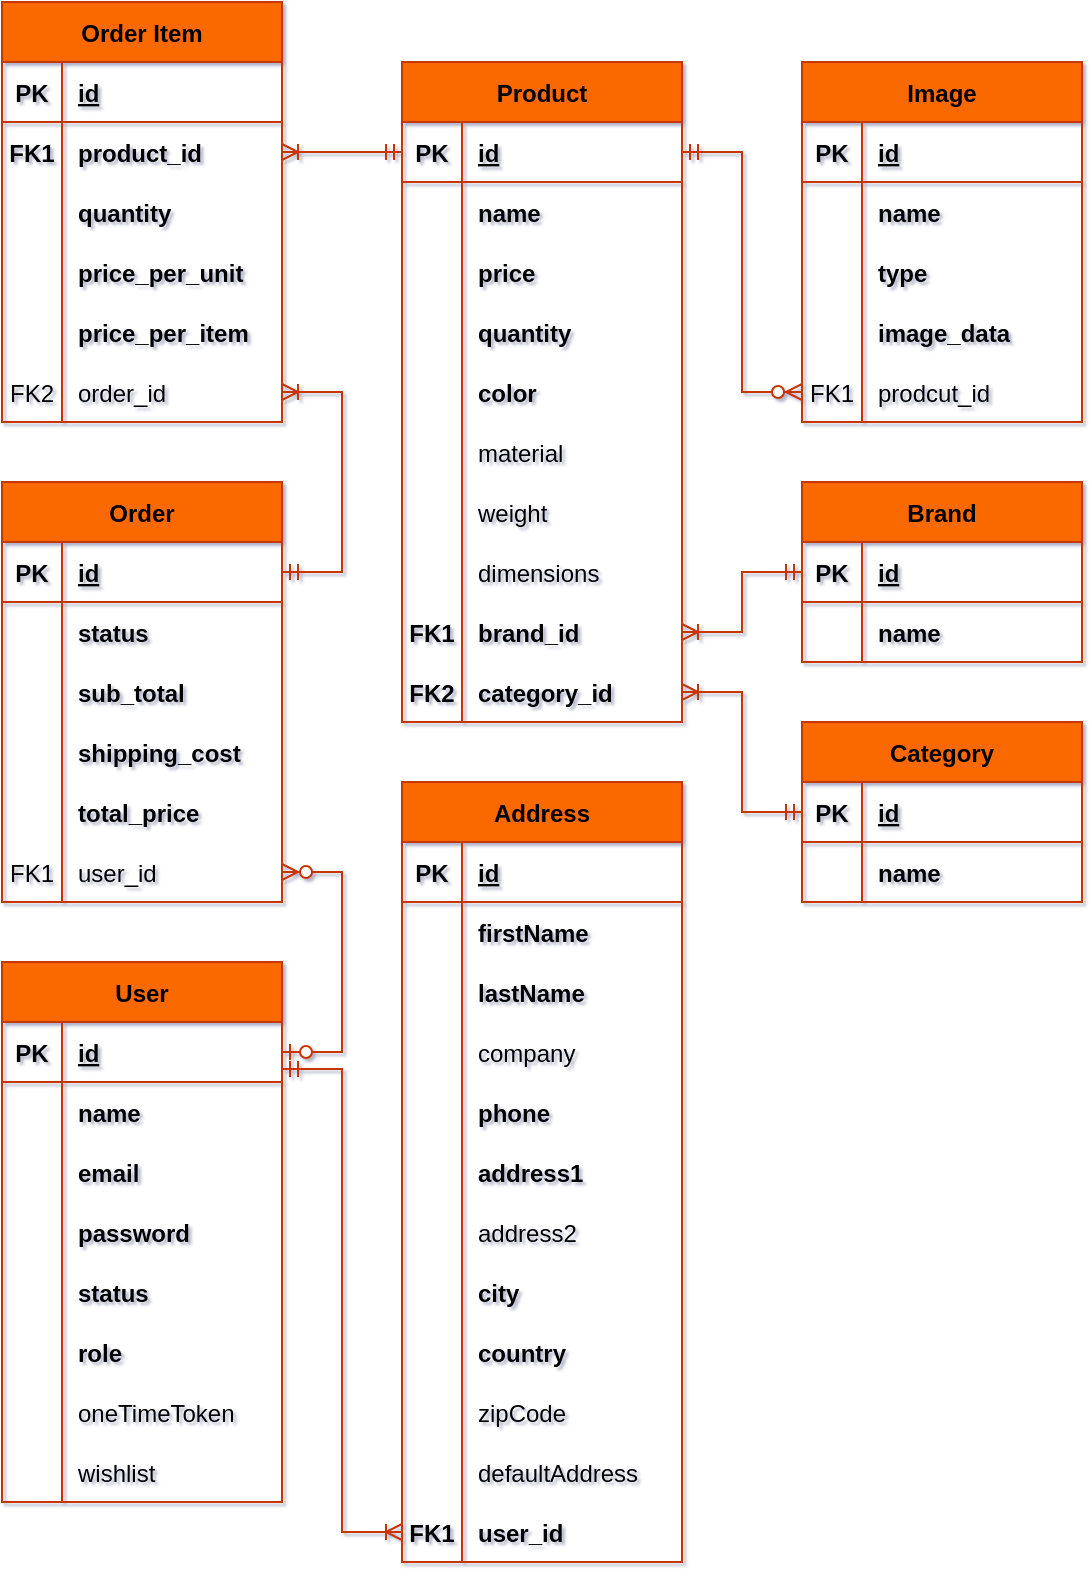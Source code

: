 <mxfile>
    <diagram id="R2lEEEUBdFMjLlhIrx00" name="Page-1">
        <mxGraphModel dx="1074" dy="555" grid="0" gridSize="10" guides="1" tooltips="1" connect="1" arrows="1" fold="1" page="1" pageScale="1" pageWidth="850" pageHeight="1100" background="#FFFFFF" math="0" shadow="1" extFonts="Permanent Marker^https://fonts.googleapis.com/css?family=Permanent+Marker">
            <root>
                <mxCell id="0"/>
                <mxCell id="1" parent="0"/>
                <mxCell id="C-vyLk0tnHw3VtMMgP7b-23" value="User" style="shape=table;startSize=30;container=1;collapsible=1;childLayout=tableLayout;fixedRows=1;rowLines=0;fontStyle=1;align=center;resizeLast=1;fontColor=#000000;fillColor=#fa6800;strokeColor=#C73500;" parent="1" vertex="1">
                    <mxGeometry x="150" y="550" width="140" height="270" as="geometry"/>
                </mxCell>
                <mxCell id="C-vyLk0tnHw3VtMMgP7b-24" value="" style="shape=partialRectangle;collapsible=0;dropTarget=0;pointerEvents=0;fillColor=none;points=[[0,0.5],[1,0.5]];portConstraint=eastwest;top=0;left=0;right=0;bottom=1;fontColor=#000000;strokeColor=#C73500;" parent="C-vyLk0tnHw3VtMMgP7b-23" vertex="1">
                    <mxGeometry y="30" width="140" height="30" as="geometry"/>
                </mxCell>
                <mxCell id="C-vyLk0tnHw3VtMMgP7b-25" value="PK" style="shape=partialRectangle;overflow=hidden;connectable=0;fillColor=none;top=0;left=0;bottom=0;right=0;fontStyle=1;fontColor=#000000;strokeColor=#C73500;" parent="C-vyLk0tnHw3VtMMgP7b-24" vertex="1">
                    <mxGeometry width="30" height="30" as="geometry">
                        <mxRectangle width="30" height="30" as="alternateBounds"/>
                    </mxGeometry>
                </mxCell>
                <mxCell id="C-vyLk0tnHw3VtMMgP7b-26" value="id" style="shape=partialRectangle;overflow=hidden;connectable=0;fillColor=none;top=0;left=0;bottom=0;right=0;align=left;spacingLeft=6;fontStyle=5;fontColor=#000000;strokeColor=#C73500;" parent="C-vyLk0tnHw3VtMMgP7b-24" vertex="1">
                    <mxGeometry x="30" width="110" height="30" as="geometry">
                        <mxRectangle width="110" height="30" as="alternateBounds"/>
                    </mxGeometry>
                </mxCell>
                <mxCell id="C-vyLk0tnHw3VtMMgP7b-27" value="" style="shape=partialRectangle;collapsible=0;dropTarget=0;pointerEvents=0;fillColor=none;points=[[0,0.5],[1,0.5]];portConstraint=eastwest;top=0;left=0;right=0;bottom=0;fontColor=#000000;strokeColor=#C73500;" parent="C-vyLk0tnHw3VtMMgP7b-23" vertex="1">
                    <mxGeometry y="60" width="140" height="30" as="geometry"/>
                </mxCell>
                <mxCell id="C-vyLk0tnHw3VtMMgP7b-28" value="" style="shape=partialRectangle;overflow=hidden;connectable=0;fillColor=none;top=0;left=0;bottom=0;right=0;fontColor=#000000;strokeColor=#C73500;" parent="C-vyLk0tnHw3VtMMgP7b-27" vertex="1">
                    <mxGeometry width="30" height="30" as="geometry">
                        <mxRectangle width="30" height="30" as="alternateBounds"/>
                    </mxGeometry>
                </mxCell>
                <mxCell id="C-vyLk0tnHw3VtMMgP7b-29" value="name" style="shape=partialRectangle;overflow=hidden;connectable=0;fillColor=none;top=0;left=0;bottom=0;right=0;align=left;spacingLeft=6;fontStyle=1;fontColor=#000000;strokeColor=#C73500;" parent="C-vyLk0tnHw3VtMMgP7b-27" vertex="1">
                    <mxGeometry x="30" width="110" height="30" as="geometry">
                        <mxRectangle width="110" height="30" as="alternateBounds"/>
                    </mxGeometry>
                </mxCell>
                <mxCell id="im2DFhkrylNvBp9rg9sd-2" value="" style="shape=partialRectangle;collapsible=0;dropTarget=0;pointerEvents=0;fillColor=none;points=[[0,0.5],[1,0.5]];portConstraint=eastwest;top=0;left=0;right=0;bottom=0;fontColor=#000000;strokeColor=#C73500;" parent="C-vyLk0tnHw3VtMMgP7b-23" vertex="1">
                    <mxGeometry y="90" width="140" height="30" as="geometry"/>
                </mxCell>
                <mxCell id="im2DFhkrylNvBp9rg9sd-3" value="" style="shape=partialRectangle;overflow=hidden;connectable=0;fillColor=none;top=0;left=0;bottom=0;right=0;fontColor=#000000;strokeColor=#C73500;" parent="im2DFhkrylNvBp9rg9sd-2" vertex="1">
                    <mxGeometry width="30" height="30" as="geometry">
                        <mxRectangle width="30" height="30" as="alternateBounds"/>
                    </mxGeometry>
                </mxCell>
                <mxCell id="im2DFhkrylNvBp9rg9sd-4" value="email" style="shape=partialRectangle;overflow=hidden;connectable=0;fillColor=none;top=0;left=0;bottom=0;right=0;align=left;spacingLeft=6;fontStyle=1;fontColor=#000000;strokeColor=#C73500;" parent="im2DFhkrylNvBp9rg9sd-2" vertex="1">
                    <mxGeometry x="30" width="110" height="30" as="geometry">
                        <mxRectangle width="110" height="30" as="alternateBounds"/>
                    </mxGeometry>
                </mxCell>
                <mxCell id="im2DFhkrylNvBp9rg9sd-5" value="" style="shape=partialRectangle;collapsible=0;dropTarget=0;pointerEvents=0;fillColor=none;points=[[0,0.5],[1,0.5]];portConstraint=eastwest;top=0;left=0;right=0;bottom=0;fontColor=#000000;strokeColor=#C73500;" parent="C-vyLk0tnHw3VtMMgP7b-23" vertex="1">
                    <mxGeometry y="120" width="140" height="30" as="geometry"/>
                </mxCell>
                <mxCell id="im2DFhkrylNvBp9rg9sd-6" value="" style="shape=partialRectangle;overflow=hidden;connectable=0;fillColor=none;top=0;left=0;bottom=0;right=0;fontColor=#000000;strokeColor=#C73500;" parent="im2DFhkrylNvBp9rg9sd-5" vertex="1">
                    <mxGeometry width="30" height="30" as="geometry">
                        <mxRectangle width="30" height="30" as="alternateBounds"/>
                    </mxGeometry>
                </mxCell>
                <mxCell id="im2DFhkrylNvBp9rg9sd-7" value="password" style="shape=partialRectangle;overflow=hidden;connectable=0;fillColor=none;top=0;left=0;bottom=0;right=0;align=left;spacingLeft=6;fontStyle=1;fontColor=#000000;strokeColor=#C73500;" parent="im2DFhkrylNvBp9rg9sd-5" vertex="1">
                    <mxGeometry x="30" width="110" height="30" as="geometry">
                        <mxRectangle width="110" height="30" as="alternateBounds"/>
                    </mxGeometry>
                </mxCell>
                <mxCell id="im2DFhkrylNvBp9rg9sd-8" value="" style="shape=partialRectangle;collapsible=0;dropTarget=0;pointerEvents=0;fillColor=none;points=[[0,0.5],[1,0.5]];portConstraint=eastwest;top=0;left=0;right=0;bottom=0;fontColor=#000000;strokeColor=#C73500;" parent="C-vyLk0tnHw3VtMMgP7b-23" vertex="1">
                    <mxGeometry y="150" width="140" height="30" as="geometry"/>
                </mxCell>
                <mxCell id="im2DFhkrylNvBp9rg9sd-9" value="" style="shape=partialRectangle;overflow=hidden;connectable=0;fillColor=none;top=0;left=0;bottom=0;right=0;fontColor=#000000;strokeColor=#C73500;" parent="im2DFhkrylNvBp9rg9sd-8" vertex="1">
                    <mxGeometry width="30" height="30" as="geometry">
                        <mxRectangle width="30" height="30" as="alternateBounds"/>
                    </mxGeometry>
                </mxCell>
                <mxCell id="im2DFhkrylNvBp9rg9sd-10" value="status" style="shape=partialRectangle;overflow=hidden;connectable=0;fillColor=none;top=0;left=0;bottom=0;right=0;align=left;spacingLeft=6;fontStyle=1;fontColor=#000000;strokeColor=#C73500;" parent="im2DFhkrylNvBp9rg9sd-8" vertex="1">
                    <mxGeometry x="30" width="110" height="30" as="geometry">
                        <mxRectangle width="110" height="30" as="alternateBounds"/>
                    </mxGeometry>
                </mxCell>
                <mxCell id="im2DFhkrylNvBp9rg9sd-11" value="" style="shape=partialRectangle;collapsible=0;dropTarget=0;pointerEvents=0;fillColor=none;points=[[0,0.5],[1,0.5]];portConstraint=eastwest;top=0;left=0;right=0;bottom=0;fontColor=#000000;strokeColor=#C73500;" parent="C-vyLk0tnHw3VtMMgP7b-23" vertex="1">
                    <mxGeometry y="180" width="140" height="30" as="geometry"/>
                </mxCell>
                <mxCell id="im2DFhkrylNvBp9rg9sd-12" value="" style="shape=partialRectangle;overflow=hidden;connectable=0;fillColor=none;top=0;left=0;bottom=0;right=0;fontColor=#000000;strokeColor=#C73500;" parent="im2DFhkrylNvBp9rg9sd-11" vertex="1">
                    <mxGeometry width="30" height="30" as="geometry">
                        <mxRectangle width="30" height="30" as="alternateBounds"/>
                    </mxGeometry>
                </mxCell>
                <mxCell id="im2DFhkrylNvBp9rg9sd-13" value="role" style="shape=partialRectangle;overflow=hidden;connectable=0;fillColor=none;top=0;left=0;bottom=0;right=0;align=left;spacingLeft=6;fontStyle=1;fontColor=#000000;strokeColor=#C73500;" parent="im2DFhkrylNvBp9rg9sd-11" vertex="1">
                    <mxGeometry x="30" width="110" height="30" as="geometry">
                        <mxRectangle width="110" height="30" as="alternateBounds"/>
                    </mxGeometry>
                </mxCell>
                <mxCell id="im2DFhkrylNvBp9rg9sd-14" value="" style="shape=partialRectangle;collapsible=0;dropTarget=0;pointerEvents=0;fillColor=none;points=[[0,0.5],[1,0.5]];portConstraint=eastwest;top=0;left=0;right=0;bottom=0;fontColor=#000000;strokeColor=#C73500;" parent="C-vyLk0tnHw3VtMMgP7b-23" vertex="1">
                    <mxGeometry y="210" width="140" height="30" as="geometry"/>
                </mxCell>
                <mxCell id="im2DFhkrylNvBp9rg9sd-15" value="" style="shape=partialRectangle;overflow=hidden;connectable=0;fillColor=none;top=0;left=0;bottom=0;right=0;fontColor=#000000;strokeColor=#C73500;" parent="im2DFhkrylNvBp9rg9sd-14" vertex="1">
                    <mxGeometry width="30" height="30" as="geometry">
                        <mxRectangle width="30" height="30" as="alternateBounds"/>
                    </mxGeometry>
                </mxCell>
                <mxCell id="im2DFhkrylNvBp9rg9sd-16" value="oneTimeToken" style="shape=partialRectangle;overflow=hidden;connectable=0;fillColor=none;top=0;left=0;bottom=0;right=0;align=left;spacingLeft=6;fontColor=#000000;strokeColor=#C73500;" parent="im2DFhkrylNvBp9rg9sd-14" vertex="1">
                    <mxGeometry x="30" width="110" height="30" as="geometry">
                        <mxRectangle width="110" height="30" as="alternateBounds"/>
                    </mxGeometry>
                </mxCell>
                <mxCell id="im2DFhkrylNvBp9rg9sd-20" value="" style="shape=partialRectangle;collapsible=0;dropTarget=0;pointerEvents=0;fillColor=none;points=[[0,0.5],[1,0.5]];portConstraint=eastwest;top=0;left=0;right=0;bottom=0;fontColor=#000000;strokeColor=#C73500;" parent="C-vyLk0tnHw3VtMMgP7b-23" vertex="1">
                    <mxGeometry y="240" width="140" height="30" as="geometry"/>
                </mxCell>
                <mxCell id="im2DFhkrylNvBp9rg9sd-21" value="" style="shape=partialRectangle;overflow=hidden;connectable=0;fillColor=none;top=0;left=0;bottom=0;right=0;fontColor=#000000;strokeColor=#C73500;" parent="im2DFhkrylNvBp9rg9sd-20" vertex="1">
                    <mxGeometry width="30" height="30" as="geometry">
                        <mxRectangle width="30" height="30" as="alternateBounds"/>
                    </mxGeometry>
                </mxCell>
                <mxCell id="im2DFhkrylNvBp9rg9sd-22" value="wishlist" style="shape=partialRectangle;overflow=hidden;connectable=0;fillColor=none;top=0;left=0;bottom=0;right=0;align=left;spacingLeft=6;fontColor=#000000;strokeColor=#C73500;" parent="im2DFhkrylNvBp9rg9sd-20" vertex="1">
                    <mxGeometry x="30" width="110" height="30" as="geometry">
                        <mxRectangle width="110" height="30" as="alternateBounds"/>
                    </mxGeometry>
                </mxCell>
                <mxCell id="im2DFhkrylNvBp9rg9sd-50" value="Product" style="shape=table;startSize=30;container=1;collapsible=1;childLayout=tableLayout;fixedRows=1;rowLines=0;fontStyle=1;align=center;resizeLast=1;fontColor=#000000;fillColor=#fa6800;strokeColor=#C73500;" parent="1" vertex="1">
                    <mxGeometry x="350" y="100" width="140" height="330" as="geometry"/>
                </mxCell>
                <mxCell id="im2DFhkrylNvBp9rg9sd-51" value="" style="shape=partialRectangle;collapsible=0;dropTarget=0;pointerEvents=0;fillColor=none;points=[[0,0.5],[1,0.5]];portConstraint=eastwest;top=0;left=0;right=0;bottom=1;fontColor=#000000;strokeColor=#C73500;" parent="im2DFhkrylNvBp9rg9sd-50" vertex="1">
                    <mxGeometry y="30" width="140" height="30" as="geometry"/>
                </mxCell>
                <mxCell id="im2DFhkrylNvBp9rg9sd-52" value="PK" style="shape=partialRectangle;overflow=hidden;connectable=0;fillColor=none;top=0;left=0;bottom=0;right=0;fontStyle=1;fontColor=#000000;strokeColor=#C73500;" parent="im2DFhkrylNvBp9rg9sd-51" vertex="1">
                    <mxGeometry width="30" height="30" as="geometry">
                        <mxRectangle width="30" height="30" as="alternateBounds"/>
                    </mxGeometry>
                </mxCell>
                <mxCell id="im2DFhkrylNvBp9rg9sd-53" value="id" style="shape=partialRectangle;overflow=hidden;connectable=0;fillColor=none;top=0;left=0;bottom=0;right=0;align=left;spacingLeft=6;fontStyle=5;fontColor=#000000;strokeColor=#C73500;" parent="im2DFhkrylNvBp9rg9sd-51" vertex="1">
                    <mxGeometry x="30" width="110" height="30" as="geometry">
                        <mxRectangle width="110" height="30" as="alternateBounds"/>
                    </mxGeometry>
                </mxCell>
                <mxCell id="im2DFhkrylNvBp9rg9sd-54" value="" style="shape=partialRectangle;collapsible=0;dropTarget=0;pointerEvents=0;fillColor=none;points=[[0,0.5],[1,0.5]];portConstraint=eastwest;top=0;left=0;right=0;bottom=0;fontColor=#000000;strokeColor=#C73500;" parent="im2DFhkrylNvBp9rg9sd-50" vertex="1">
                    <mxGeometry y="60" width="140" height="30" as="geometry"/>
                </mxCell>
                <mxCell id="im2DFhkrylNvBp9rg9sd-55" value="" style="shape=partialRectangle;overflow=hidden;connectable=0;fillColor=none;top=0;left=0;bottom=0;right=0;fontColor=#000000;strokeColor=#C73500;" parent="im2DFhkrylNvBp9rg9sd-54" vertex="1">
                    <mxGeometry width="30" height="30" as="geometry">
                        <mxRectangle width="30" height="30" as="alternateBounds"/>
                    </mxGeometry>
                </mxCell>
                <mxCell id="im2DFhkrylNvBp9rg9sd-56" value="name" style="shape=partialRectangle;overflow=hidden;connectable=0;fillColor=none;top=0;left=0;bottom=0;right=0;align=left;spacingLeft=6;fontStyle=1;fontColor=#000000;strokeColor=#C73500;" parent="im2DFhkrylNvBp9rg9sd-54" vertex="1">
                    <mxGeometry x="30" width="110" height="30" as="geometry">
                        <mxRectangle width="110" height="30" as="alternateBounds"/>
                    </mxGeometry>
                </mxCell>
                <mxCell id="im2DFhkrylNvBp9rg9sd-57" value="" style="shape=partialRectangle;collapsible=0;dropTarget=0;pointerEvents=0;fillColor=none;points=[[0,0.5],[1,0.5]];portConstraint=eastwest;top=0;left=0;right=0;bottom=0;fontColor=#000000;strokeColor=#C73500;" parent="im2DFhkrylNvBp9rg9sd-50" vertex="1">
                    <mxGeometry y="90" width="140" height="30" as="geometry"/>
                </mxCell>
                <mxCell id="im2DFhkrylNvBp9rg9sd-58" value="" style="shape=partialRectangle;overflow=hidden;connectable=0;fillColor=none;top=0;left=0;bottom=0;right=0;fontColor=#000000;strokeColor=#C73500;" parent="im2DFhkrylNvBp9rg9sd-57" vertex="1">
                    <mxGeometry width="30" height="30" as="geometry">
                        <mxRectangle width="30" height="30" as="alternateBounds"/>
                    </mxGeometry>
                </mxCell>
                <mxCell id="im2DFhkrylNvBp9rg9sd-59" value="price" style="shape=partialRectangle;overflow=hidden;connectable=0;fillColor=none;top=0;left=0;bottom=0;right=0;align=left;spacingLeft=6;fontStyle=1;fontColor=#000000;strokeColor=#C73500;" parent="im2DFhkrylNvBp9rg9sd-57" vertex="1">
                    <mxGeometry x="30" width="110" height="30" as="geometry">
                        <mxRectangle width="110" height="30" as="alternateBounds"/>
                    </mxGeometry>
                </mxCell>
                <mxCell id="im2DFhkrylNvBp9rg9sd-60" value="" style="shape=partialRectangle;collapsible=0;dropTarget=0;pointerEvents=0;fillColor=none;points=[[0,0.5],[1,0.5]];portConstraint=eastwest;top=0;left=0;right=0;bottom=0;fontColor=#000000;strokeColor=#C73500;" parent="im2DFhkrylNvBp9rg9sd-50" vertex="1">
                    <mxGeometry y="120" width="140" height="30" as="geometry"/>
                </mxCell>
                <mxCell id="im2DFhkrylNvBp9rg9sd-61" value="" style="shape=partialRectangle;overflow=hidden;connectable=0;fillColor=none;top=0;left=0;bottom=0;right=0;fontColor=#000000;strokeColor=#C73500;" parent="im2DFhkrylNvBp9rg9sd-60" vertex="1">
                    <mxGeometry width="30" height="30" as="geometry">
                        <mxRectangle width="30" height="30" as="alternateBounds"/>
                    </mxGeometry>
                </mxCell>
                <mxCell id="im2DFhkrylNvBp9rg9sd-62" value="quantity" style="shape=partialRectangle;overflow=hidden;connectable=0;fillColor=none;top=0;left=0;bottom=0;right=0;align=left;spacingLeft=6;fontStyle=1;fontColor=#000000;strokeColor=#C73500;" parent="im2DFhkrylNvBp9rg9sd-60" vertex="1">
                    <mxGeometry x="30" width="110" height="30" as="geometry">
                        <mxRectangle width="110" height="30" as="alternateBounds"/>
                    </mxGeometry>
                </mxCell>
                <mxCell id="im2DFhkrylNvBp9rg9sd-63" value="" style="shape=partialRectangle;collapsible=0;dropTarget=0;pointerEvents=0;fillColor=none;points=[[0,0.5],[1,0.5]];portConstraint=eastwest;top=0;left=0;right=0;bottom=0;fontColor=#000000;strokeColor=#C73500;" parent="im2DFhkrylNvBp9rg9sd-50" vertex="1">
                    <mxGeometry y="150" width="140" height="30" as="geometry"/>
                </mxCell>
                <mxCell id="im2DFhkrylNvBp9rg9sd-64" value="" style="shape=partialRectangle;overflow=hidden;connectable=0;fillColor=none;top=0;left=0;bottom=0;right=0;fontColor=#000000;strokeColor=#C73500;" parent="im2DFhkrylNvBp9rg9sd-63" vertex="1">
                    <mxGeometry width="30" height="30" as="geometry">
                        <mxRectangle width="30" height="30" as="alternateBounds"/>
                    </mxGeometry>
                </mxCell>
                <mxCell id="im2DFhkrylNvBp9rg9sd-65" value="color" style="shape=partialRectangle;overflow=hidden;connectable=0;fillColor=none;top=0;left=0;bottom=0;right=0;align=left;spacingLeft=6;fontStyle=1;fontColor=#000000;strokeColor=#C73500;" parent="im2DFhkrylNvBp9rg9sd-63" vertex="1">
                    <mxGeometry x="30" width="110" height="30" as="geometry">
                        <mxRectangle width="110" height="30" as="alternateBounds"/>
                    </mxGeometry>
                </mxCell>
                <mxCell id="im2DFhkrylNvBp9rg9sd-72" value="" style="shape=partialRectangle;collapsible=0;dropTarget=0;pointerEvents=0;fillColor=none;points=[[0,0.5],[1,0.5]];portConstraint=eastwest;top=0;left=0;right=0;bottom=0;fontColor=#000000;strokeColor=#C73500;" parent="im2DFhkrylNvBp9rg9sd-50" vertex="1">
                    <mxGeometry y="180" width="140" height="30" as="geometry"/>
                </mxCell>
                <mxCell id="im2DFhkrylNvBp9rg9sd-73" value="" style="shape=partialRectangle;overflow=hidden;connectable=0;fillColor=none;top=0;left=0;bottom=0;right=0;fontColor=#000000;strokeColor=#C73500;" parent="im2DFhkrylNvBp9rg9sd-72" vertex="1">
                    <mxGeometry width="30" height="30" as="geometry">
                        <mxRectangle width="30" height="30" as="alternateBounds"/>
                    </mxGeometry>
                </mxCell>
                <mxCell id="im2DFhkrylNvBp9rg9sd-74" value="material" style="shape=partialRectangle;overflow=hidden;connectable=0;fillColor=none;top=0;left=0;bottom=0;right=0;align=left;spacingLeft=6;fontColor=#000000;strokeColor=#C73500;" parent="im2DFhkrylNvBp9rg9sd-72" vertex="1">
                    <mxGeometry x="30" width="110" height="30" as="geometry">
                        <mxRectangle width="110" height="30" as="alternateBounds"/>
                    </mxGeometry>
                </mxCell>
                <mxCell id="im2DFhkrylNvBp9rg9sd-75" value="" style="shape=partialRectangle;collapsible=0;dropTarget=0;pointerEvents=0;fillColor=none;points=[[0,0.5],[1,0.5]];portConstraint=eastwest;top=0;left=0;right=0;bottom=0;fontColor=#000000;strokeColor=#C73500;" parent="im2DFhkrylNvBp9rg9sd-50" vertex="1">
                    <mxGeometry y="210" width="140" height="30" as="geometry"/>
                </mxCell>
                <mxCell id="im2DFhkrylNvBp9rg9sd-76" value="" style="shape=partialRectangle;overflow=hidden;connectable=0;fillColor=none;top=0;left=0;bottom=0;right=0;fontColor=#000000;strokeColor=#C73500;" parent="im2DFhkrylNvBp9rg9sd-75" vertex="1">
                    <mxGeometry width="30" height="30" as="geometry">
                        <mxRectangle width="30" height="30" as="alternateBounds"/>
                    </mxGeometry>
                </mxCell>
                <mxCell id="im2DFhkrylNvBp9rg9sd-77" value="weight" style="shape=partialRectangle;overflow=hidden;connectable=0;fillColor=none;top=0;left=0;bottom=0;right=0;align=left;spacingLeft=6;fontColor=#000000;strokeColor=#C73500;" parent="im2DFhkrylNvBp9rg9sd-75" vertex="1">
                    <mxGeometry x="30" width="110" height="30" as="geometry">
                        <mxRectangle width="110" height="30" as="alternateBounds"/>
                    </mxGeometry>
                </mxCell>
                <mxCell id="im2DFhkrylNvBp9rg9sd-78" value="" style="shape=partialRectangle;collapsible=0;dropTarget=0;pointerEvents=0;fillColor=none;points=[[0,0.5],[1,0.5]];portConstraint=eastwest;top=0;left=0;right=0;bottom=0;fontColor=#000000;strokeColor=#C73500;" parent="im2DFhkrylNvBp9rg9sd-50" vertex="1">
                    <mxGeometry y="240" width="140" height="30" as="geometry"/>
                </mxCell>
                <mxCell id="im2DFhkrylNvBp9rg9sd-79" value="" style="shape=partialRectangle;overflow=hidden;connectable=0;fillColor=none;top=0;left=0;bottom=0;right=0;fontColor=#000000;strokeColor=#C73500;" parent="im2DFhkrylNvBp9rg9sd-78" vertex="1">
                    <mxGeometry width="30" height="30" as="geometry">
                        <mxRectangle width="30" height="30" as="alternateBounds"/>
                    </mxGeometry>
                </mxCell>
                <mxCell id="im2DFhkrylNvBp9rg9sd-80" value="dimensions" style="shape=partialRectangle;overflow=hidden;connectable=0;fillColor=none;top=0;left=0;bottom=0;right=0;align=left;spacingLeft=6;fontColor=#000000;strokeColor=#C73500;" parent="im2DFhkrylNvBp9rg9sd-78" vertex="1">
                    <mxGeometry x="30" width="110" height="30" as="geometry">
                        <mxRectangle width="110" height="30" as="alternateBounds"/>
                    </mxGeometry>
                </mxCell>
                <mxCell id="im2DFhkrylNvBp9rg9sd-66" value="" style="shape=partialRectangle;collapsible=0;dropTarget=0;pointerEvents=0;fillColor=none;points=[[0,0.5],[1,0.5]];portConstraint=eastwest;top=0;left=0;right=0;bottom=0;fontColor=#000000;strokeColor=#C73500;" parent="im2DFhkrylNvBp9rg9sd-50" vertex="1">
                    <mxGeometry y="270" width="140" height="30" as="geometry"/>
                </mxCell>
                <mxCell id="im2DFhkrylNvBp9rg9sd-67" value="FK1" style="shape=partialRectangle;overflow=hidden;connectable=0;fillColor=none;top=0;left=0;bottom=0;right=0;fontStyle=1;fontColor=#000000;strokeColor=#C73500;" parent="im2DFhkrylNvBp9rg9sd-66" vertex="1">
                    <mxGeometry width="30" height="30" as="geometry">
                        <mxRectangle width="30" height="30" as="alternateBounds"/>
                    </mxGeometry>
                </mxCell>
                <mxCell id="im2DFhkrylNvBp9rg9sd-68" value="brand_id" style="shape=partialRectangle;overflow=hidden;connectable=0;fillColor=none;top=0;left=0;bottom=0;right=0;align=left;spacingLeft=6;fontStyle=1;fontColor=#000000;strokeColor=#C73500;" parent="im2DFhkrylNvBp9rg9sd-66" vertex="1">
                    <mxGeometry x="30" width="110" height="30" as="geometry">
                        <mxRectangle width="110" height="30" as="alternateBounds"/>
                    </mxGeometry>
                </mxCell>
                <mxCell id="im2DFhkrylNvBp9rg9sd-69" value="" style="shape=partialRectangle;collapsible=0;dropTarget=0;pointerEvents=0;fillColor=none;points=[[0,0.5],[1,0.5]];portConstraint=eastwest;top=0;left=0;right=0;bottom=0;fontColor=#000000;strokeColor=#C73500;" parent="im2DFhkrylNvBp9rg9sd-50" vertex="1">
                    <mxGeometry y="300" width="140" height="30" as="geometry"/>
                </mxCell>
                <mxCell id="im2DFhkrylNvBp9rg9sd-70" value="FK2" style="shape=partialRectangle;overflow=hidden;connectable=0;fillColor=none;top=0;left=0;bottom=0;right=0;fontStyle=1;fontColor=#000000;strokeColor=#C73500;" parent="im2DFhkrylNvBp9rg9sd-69" vertex="1">
                    <mxGeometry width="30" height="30" as="geometry">
                        <mxRectangle width="30" height="30" as="alternateBounds"/>
                    </mxGeometry>
                </mxCell>
                <mxCell id="im2DFhkrylNvBp9rg9sd-71" value="category_id" style="shape=partialRectangle;overflow=hidden;connectable=0;fillColor=none;top=0;left=0;bottom=0;right=0;align=left;spacingLeft=6;fontStyle=1;fontColor=#000000;strokeColor=#C73500;" parent="im2DFhkrylNvBp9rg9sd-69" vertex="1">
                    <mxGeometry x="30" width="110" height="30" as="geometry">
                        <mxRectangle width="110" height="30" as="alternateBounds"/>
                    </mxGeometry>
                </mxCell>
                <mxCell id="im2DFhkrylNvBp9rg9sd-81" value="Brand" style="shape=table;startSize=30;container=1;collapsible=1;childLayout=tableLayout;fixedRows=1;rowLines=0;fontStyle=1;align=center;resizeLast=1;fontColor=#000000;fillColor=#fa6800;strokeColor=#C73500;" parent="1" vertex="1">
                    <mxGeometry x="550" y="310" width="140" height="90" as="geometry"/>
                </mxCell>
                <mxCell id="im2DFhkrylNvBp9rg9sd-82" value="" style="shape=partialRectangle;collapsible=0;dropTarget=0;pointerEvents=0;fillColor=none;points=[[0,0.5],[1,0.5]];portConstraint=eastwest;top=0;left=0;right=0;bottom=1;fontColor=#000000;strokeColor=#C73500;" parent="im2DFhkrylNvBp9rg9sd-81" vertex="1">
                    <mxGeometry y="30" width="140" height="30" as="geometry"/>
                </mxCell>
                <mxCell id="im2DFhkrylNvBp9rg9sd-83" value="PK" style="shape=partialRectangle;overflow=hidden;connectable=0;fillColor=none;top=0;left=0;bottom=0;right=0;fontStyle=1;fontColor=#000000;strokeColor=#C73500;" parent="im2DFhkrylNvBp9rg9sd-82" vertex="1">
                    <mxGeometry width="30" height="30" as="geometry">
                        <mxRectangle width="30" height="30" as="alternateBounds"/>
                    </mxGeometry>
                </mxCell>
                <mxCell id="im2DFhkrylNvBp9rg9sd-84" value="id" style="shape=partialRectangle;overflow=hidden;connectable=0;fillColor=none;top=0;left=0;bottom=0;right=0;align=left;spacingLeft=6;fontStyle=5;fontColor=#000000;strokeColor=#C73500;" parent="im2DFhkrylNvBp9rg9sd-82" vertex="1">
                    <mxGeometry x="30" width="110" height="30" as="geometry">
                        <mxRectangle width="110" height="30" as="alternateBounds"/>
                    </mxGeometry>
                </mxCell>
                <mxCell id="im2DFhkrylNvBp9rg9sd-85" value="" style="shape=partialRectangle;collapsible=0;dropTarget=0;pointerEvents=0;fillColor=none;points=[[0,0.5],[1,0.5]];portConstraint=eastwest;top=0;left=0;right=0;bottom=0;fontColor=#000000;strokeColor=#C73500;" parent="im2DFhkrylNvBp9rg9sd-81" vertex="1">
                    <mxGeometry y="60" width="140" height="30" as="geometry"/>
                </mxCell>
                <mxCell id="im2DFhkrylNvBp9rg9sd-86" value="" style="shape=partialRectangle;overflow=hidden;connectable=0;fillColor=none;top=0;left=0;bottom=0;right=0;fontColor=#000000;strokeColor=#C73500;" parent="im2DFhkrylNvBp9rg9sd-85" vertex="1">
                    <mxGeometry width="30" height="30" as="geometry">
                        <mxRectangle width="30" height="30" as="alternateBounds"/>
                    </mxGeometry>
                </mxCell>
                <mxCell id="im2DFhkrylNvBp9rg9sd-87" value="name" style="shape=partialRectangle;overflow=hidden;connectable=0;fillColor=none;top=0;left=0;bottom=0;right=0;align=left;spacingLeft=6;fontStyle=1;fontColor=#000000;strokeColor=#C73500;" parent="im2DFhkrylNvBp9rg9sd-85" vertex="1">
                    <mxGeometry x="30" width="110" height="30" as="geometry">
                        <mxRectangle width="110" height="30" as="alternateBounds"/>
                    </mxGeometry>
                </mxCell>
                <mxCell id="im2DFhkrylNvBp9rg9sd-112" value="Category" style="shape=table;startSize=30;container=1;collapsible=1;childLayout=tableLayout;fixedRows=1;rowLines=0;fontStyle=1;align=center;resizeLast=1;fontColor=#000000;fillColor=#fa6800;strokeColor=#C73500;" parent="1" vertex="1">
                    <mxGeometry x="550" y="430" width="140" height="90" as="geometry"/>
                </mxCell>
                <mxCell id="im2DFhkrylNvBp9rg9sd-113" value="" style="shape=partialRectangle;collapsible=0;dropTarget=0;pointerEvents=0;fillColor=none;points=[[0,0.5],[1,0.5]];portConstraint=eastwest;top=0;left=0;right=0;bottom=1;fontColor=#000000;strokeColor=#C73500;" parent="im2DFhkrylNvBp9rg9sd-112" vertex="1">
                    <mxGeometry y="30" width="140" height="30" as="geometry"/>
                </mxCell>
                <mxCell id="im2DFhkrylNvBp9rg9sd-114" value="PK" style="shape=partialRectangle;overflow=hidden;connectable=0;fillColor=none;top=0;left=0;bottom=0;right=0;fontStyle=1;fontColor=#000000;strokeColor=#C73500;" parent="im2DFhkrylNvBp9rg9sd-113" vertex="1">
                    <mxGeometry width="30" height="30" as="geometry">
                        <mxRectangle width="30" height="30" as="alternateBounds"/>
                    </mxGeometry>
                </mxCell>
                <mxCell id="im2DFhkrylNvBp9rg9sd-115" value="id" style="shape=partialRectangle;overflow=hidden;connectable=0;fillColor=none;top=0;left=0;bottom=0;right=0;align=left;spacingLeft=6;fontStyle=5;fontColor=#000000;strokeColor=#C73500;" parent="im2DFhkrylNvBp9rg9sd-113" vertex="1">
                    <mxGeometry x="30" width="110" height="30" as="geometry">
                        <mxRectangle width="110" height="30" as="alternateBounds"/>
                    </mxGeometry>
                </mxCell>
                <mxCell id="im2DFhkrylNvBp9rg9sd-116" value="" style="shape=partialRectangle;collapsible=0;dropTarget=0;pointerEvents=0;fillColor=none;points=[[0,0.5],[1,0.5]];portConstraint=eastwest;top=0;left=0;right=0;bottom=0;fontColor=#000000;strokeColor=#C73500;" parent="im2DFhkrylNvBp9rg9sd-112" vertex="1">
                    <mxGeometry y="60" width="140" height="30" as="geometry"/>
                </mxCell>
                <mxCell id="im2DFhkrylNvBp9rg9sd-117" value="" style="shape=partialRectangle;overflow=hidden;connectable=0;fillColor=none;top=0;left=0;bottom=0;right=0;fontColor=#000000;strokeColor=#C73500;" parent="im2DFhkrylNvBp9rg9sd-116" vertex="1">
                    <mxGeometry width="30" height="30" as="geometry">
                        <mxRectangle width="30" height="30" as="alternateBounds"/>
                    </mxGeometry>
                </mxCell>
                <mxCell id="im2DFhkrylNvBp9rg9sd-118" value="name" style="shape=partialRectangle;overflow=hidden;connectable=0;fillColor=none;top=0;left=0;bottom=0;right=0;align=left;spacingLeft=6;fontStyle=1;fontColor=#000000;strokeColor=#C73500;" parent="im2DFhkrylNvBp9rg9sd-116" vertex="1">
                    <mxGeometry x="30" width="110" height="30" as="geometry">
                        <mxRectangle width="110" height="30" as="alternateBounds"/>
                    </mxGeometry>
                </mxCell>
                <mxCell id="im2DFhkrylNvBp9rg9sd-120" value="Image" style="shape=table;startSize=30;container=1;collapsible=1;childLayout=tableLayout;fixedRows=1;rowLines=0;fontStyle=1;align=center;resizeLast=1;fontColor=#000000;fillColor=#fa6800;strokeColor=#C73500;" parent="1" vertex="1">
                    <mxGeometry x="550" y="100" width="140" height="180" as="geometry"/>
                </mxCell>
                <mxCell id="im2DFhkrylNvBp9rg9sd-121" value="" style="shape=partialRectangle;collapsible=0;dropTarget=0;pointerEvents=0;fillColor=none;points=[[0,0.5],[1,0.5]];portConstraint=eastwest;top=0;left=0;right=0;bottom=1;fontColor=#000000;strokeColor=#C73500;" parent="im2DFhkrylNvBp9rg9sd-120" vertex="1">
                    <mxGeometry y="30" width="140" height="30" as="geometry"/>
                </mxCell>
                <mxCell id="im2DFhkrylNvBp9rg9sd-122" value="PK" style="shape=partialRectangle;overflow=hidden;connectable=0;fillColor=none;top=0;left=0;bottom=0;right=0;fontStyle=1;fontColor=#000000;strokeColor=#C73500;" parent="im2DFhkrylNvBp9rg9sd-121" vertex="1">
                    <mxGeometry width="30" height="30" as="geometry">
                        <mxRectangle width="30" height="30" as="alternateBounds"/>
                    </mxGeometry>
                </mxCell>
                <mxCell id="im2DFhkrylNvBp9rg9sd-123" value="id" style="shape=partialRectangle;overflow=hidden;connectable=0;fillColor=none;top=0;left=0;bottom=0;right=0;align=left;spacingLeft=6;fontStyle=5;fontColor=#000000;strokeColor=#C73500;" parent="im2DFhkrylNvBp9rg9sd-121" vertex="1">
                    <mxGeometry x="30" width="110" height="30" as="geometry">
                        <mxRectangle width="110" height="30" as="alternateBounds"/>
                    </mxGeometry>
                </mxCell>
                <mxCell id="im2DFhkrylNvBp9rg9sd-124" value="" style="shape=partialRectangle;collapsible=0;dropTarget=0;pointerEvents=0;fillColor=none;points=[[0,0.5],[1,0.5]];portConstraint=eastwest;top=0;left=0;right=0;bottom=0;fontColor=#000000;strokeColor=#C73500;" parent="im2DFhkrylNvBp9rg9sd-120" vertex="1">
                    <mxGeometry y="60" width="140" height="30" as="geometry"/>
                </mxCell>
                <mxCell id="im2DFhkrylNvBp9rg9sd-125" value="" style="shape=partialRectangle;overflow=hidden;connectable=0;fillColor=none;top=0;left=0;bottom=0;right=0;fontColor=#000000;strokeColor=#C73500;" parent="im2DFhkrylNvBp9rg9sd-124" vertex="1">
                    <mxGeometry width="30" height="30" as="geometry">
                        <mxRectangle width="30" height="30" as="alternateBounds"/>
                    </mxGeometry>
                </mxCell>
                <mxCell id="im2DFhkrylNvBp9rg9sd-126" value="name" style="shape=partialRectangle;overflow=hidden;connectable=0;fillColor=none;top=0;left=0;bottom=0;right=0;align=left;spacingLeft=6;fontStyle=1;fontColor=#000000;strokeColor=#C73500;" parent="im2DFhkrylNvBp9rg9sd-124" vertex="1">
                    <mxGeometry x="30" width="110" height="30" as="geometry">
                        <mxRectangle width="110" height="30" as="alternateBounds"/>
                    </mxGeometry>
                </mxCell>
                <mxCell id="im2DFhkrylNvBp9rg9sd-133" value="" style="shape=partialRectangle;collapsible=0;dropTarget=0;pointerEvents=0;fillColor=none;points=[[0,0.5],[1,0.5]];portConstraint=eastwest;top=0;left=0;right=0;bottom=0;fontColor=#000000;strokeColor=#C73500;" parent="im2DFhkrylNvBp9rg9sd-120" vertex="1">
                    <mxGeometry y="90" width="140" height="30" as="geometry"/>
                </mxCell>
                <mxCell id="im2DFhkrylNvBp9rg9sd-134" value="" style="shape=partialRectangle;overflow=hidden;connectable=0;fillColor=none;top=0;left=0;bottom=0;right=0;fontColor=#000000;strokeColor=#C73500;" parent="im2DFhkrylNvBp9rg9sd-133" vertex="1">
                    <mxGeometry width="30" height="30" as="geometry">
                        <mxRectangle width="30" height="30" as="alternateBounds"/>
                    </mxGeometry>
                </mxCell>
                <mxCell id="im2DFhkrylNvBp9rg9sd-135" value="type" style="shape=partialRectangle;overflow=hidden;connectable=0;fillColor=none;top=0;left=0;bottom=0;right=0;align=left;spacingLeft=6;fontStyle=1;fontColor=#000000;strokeColor=#C73500;" parent="im2DFhkrylNvBp9rg9sd-133" vertex="1">
                    <mxGeometry x="30" width="110" height="30" as="geometry">
                        <mxRectangle width="110" height="30" as="alternateBounds"/>
                    </mxGeometry>
                </mxCell>
                <mxCell id="im2DFhkrylNvBp9rg9sd-127" value="" style="shape=partialRectangle;collapsible=0;dropTarget=0;pointerEvents=0;fillColor=none;points=[[0,0.5],[1,0.5]];portConstraint=eastwest;top=0;left=0;right=0;bottom=0;fontColor=#000000;strokeColor=#C73500;" parent="im2DFhkrylNvBp9rg9sd-120" vertex="1">
                    <mxGeometry y="120" width="140" height="30" as="geometry"/>
                </mxCell>
                <mxCell id="im2DFhkrylNvBp9rg9sd-128" value="" style="shape=partialRectangle;overflow=hidden;connectable=0;fillColor=none;top=0;left=0;bottom=0;right=0;fontColor=#000000;strokeColor=#C73500;" parent="im2DFhkrylNvBp9rg9sd-127" vertex="1">
                    <mxGeometry width="30" height="30" as="geometry">
                        <mxRectangle width="30" height="30" as="alternateBounds"/>
                    </mxGeometry>
                </mxCell>
                <mxCell id="im2DFhkrylNvBp9rg9sd-129" value="image_data" style="shape=partialRectangle;overflow=hidden;connectable=0;fillColor=none;top=0;left=0;bottom=0;right=0;align=left;spacingLeft=6;fontStyle=1;fontColor=#000000;strokeColor=#C73500;" parent="im2DFhkrylNvBp9rg9sd-127" vertex="1">
                    <mxGeometry x="30" width="110" height="30" as="geometry">
                        <mxRectangle width="110" height="30" as="alternateBounds"/>
                    </mxGeometry>
                </mxCell>
                <mxCell id="im2DFhkrylNvBp9rg9sd-130" value="" style="shape=partialRectangle;collapsible=0;dropTarget=0;pointerEvents=0;fillColor=none;points=[[0,0.5],[1,0.5]];portConstraint=eastwest;top=0;left=0;right=0;bottom=0;fontColor=#000000;strokeColor=#C73500;" parent="im2DFhkrylNvBp9rg9sd-120" vertex="1">
                    <mxGeometry y="150" width="140" height="30" as="geometry"/>
                </mxCell>
                <mxCell id="im2DFhkrylNvBp9rg9sd-131" value="FK1" style="shape=partialRectangle;overflow=hidden;connectable=0;fillColor=none;top=0;left=0;bottom=0;right=0;fontStyle=0;fontColor=#000000;strokeColor=#C73500;" parent="im2DFhkrylNvBp9rg9sd-130" vertex="1">
                    <mxGeometry width="30" height="30" as="geometry">
                        <mxRectangle width="30" height="30" as="alternateBounds"/>
                    </mxGeometry>
                </mxCell>
                <mxCell id="im2DFhkrylNvBp9rg9sd-132" value="prodcut_id" style="shape=partialRectangle;overflow=hidden;connectable=0;fillColor=none;top=0;left=0;bottom=0;right=0;align=left;spacingLeft=6;fontStyle=0;fontColor=#000000;strokeColor=#C73500;" parent="im2DFhkrylNvBp9rg9sd-130" vertex="1">
                    <mxGeometry x="30" width="110" height="30" as="geometry">
                        <mxRectangle width="110" height="30" as="alternateBounds"/>
                    </mxGeometry>
                </mxCell>
                <mxCell id="im2DFhkrylNvBp9rg9sd-139" value="" style="edgeStyle=entityRelationEdgeStyle;fontSize=12;html=1;endArrow=ERoneToMany;startArrow=ERmandOne;rounded=0;fontColor=#000000;strokeColor=#C73500;" parent="1" source="im2DFhkrylNvBp9rg9sd-82" target="im2DFhkrylNvBp9rg9sd-66" edge="1">
                    <mxGeometry width="100" height="100" relative="1" as="geometry">
                        <mxPoint x="460" y="490" as="sourcePoint"/>
                        <mxPoint x="560" y="390" as="targetPoint"/>
                    </mxGeometry>
                </mxCell>
                <mxCell id="im2DFhkrylNvBp9rg9sd-140" value="" style="edgeStyle=entityRelationEdgeStyle;fontSize=12;html=1;endArrow=ERoneToMany;startArrow=ERmandOne;rounded=0;entryX=1;entryY=0.5;entryDx=0;entryDy=0;fontColor=#000000;strokeColor=#C73500;" parent="1" source="im2DFhkrylNvBp9rg9sd-113" target="im2DFhkrylNvBp9rg9sd-69" edge="1">
                    <mxGeometry width="100" height="100" relative="1" as="geometry">
                        <mxPoint x="700" y="445" as="sourcePoint"/>
                        <mxPoint x="850" y="460" as="targetPoint"/>
                        <Array as="points">
                            <mxPoint x="770" y="430"/>
                            <mxPoint x="650" y="370"/>
                            <mxPoint x="670" y="430"/>
                            <mxPoint x="540" y="450"/>
                        </Array>
                    </mxGeometry>
                </mxCell>
                <mxCell id="im2DFhkrylNvBp9rg9sd-146" value="Order" style="shape=table;startSize=30;container=1;collapsible=1;childLayout=tableLayout;fixedRows=1;rowLines=0;fontStyle=1;align=center;resizeLast=1;fontColor=#000000;fillColor=#fa6800;strokeColor=#C73500;" parent="1" vertex="1">
                    <mxGeometry x="150" y="310" width="140" height="210" as="geometry"/>
                </mxCell>
                <mxCell id="im2DFhkrylNvBp9rg9sd-147" value="" style="shape=partialRectangle;collapsible=0;dropTarget=0;pointerEvents=0;fillColor=none;points=[[0,0.5],[1,0.5]];portConstraint=eastwest;top=0;left=0;right=0;bottom=1;fontColor=#000000;strokeColor=#C73500;" parent="im2DFhkrylNvBp9rg9sd-146" vertex="1">
                    <mxGeometry y="30" width="140" height="30" as="geometry"/>
                </mxCell>
                <mxCell id="im2DFhkrylNvBp9rg9sd-148" value="PK" style="shape=partialRectangle;overflow=hidden;connectable=0;fillColor=none;top=0;left=0;bottom=0;right=0;fontStyle=1;fontColor=#000000;strokeColor=#C73500;" parent="im2DFhkrylNvBp9rg9sd-147" vertex="1">
                    <mxGeometry width="30" height="30" as="geometry">
                        <mxRectangle width="30" height="30" as="alternateBounds"/>
                    </mxGeometry>
                </mxCell>
                <mxCell id="im2DFhkrylNvBp9rg9sd-149" value="id" style="shape=partialRectangle;overflow=hidden;connectable=0;fillColor=none;top=0;left=0;bottom=0;right=0;align=left;spacingLeft=6;fontStyle=5;fontColor=#000000;strokeColor=#C73500;" parent="im2DFhkrylNvBp9rg9sd-147" vertex="1">
                    <mxGeometry x="30" width="110" height="30" as="geometry">
                        <mxRectangle width="110" height="30" as="alternateBounds"/>
                    </mxGeometry>
                </mxCell>
                <mxCell id="im2DFhkrylNvBp9rg9sd-150" value="" style="shape=partialRectangle;collapsible=0;dropTarget=0;pointerEvents=0;fillColor=none;points=[[0,0.5],[1,0.5]];portConstraint=eastwest;top=0;left=0;right=0;bottom=0;fontColor=#000000;strokeColor=#C73500;" parent="im2DFhkrylNvBp9rg9sd-146" vertex="1">
                    <mxGeometry y="60" width="140" height="30" as="geometry"/>
                </mxCell>
                <mxCell id="im2DFhkrylNvBp9rg9sd-151" value="" style="shape=partialRectangle;overflow=hidden;connectable=0;fillColor=none;top=0;left=0;bottom=0;right=0;fontColor=#000000;strokeColor=#C73500;" parent="im2DFhkrylNvBp9rg9sd-150" vertex="1">
                    <mxGeometry width="30" height="30" as="geometry">
                        <mxRectangle width="30" height="30" as="alternateBounds"/>
                    </mxGeometry>
                </mxCell>
                <mxCell id="im2DFhkrylNvBp9rg9sd-152" value="status" style="shape=partialRectangle;overflow=hidden;connectable=0;fillColor=none;top=0;left=0;bottom=0;right=0;align=left;spacingLeft=6;fontStyle=1;fontColor=#000000;strokeColor=#C73500;" parent="im2DFhkrylNvBp9rg9sd-150" vertex="1">
                    <mxGeometry x="30" width="110" height="30" as="geometry">
                        <mxRectangle width="110" height="30" as="alternateBounds"/>
                    </mxGeometry>
                </mxCell>
                <mxCell id="im2DFhkrylNvBp9rg9sd-159" value="" style="shape=partialRectangle;collapsible=0;dropTarget=0;pointerEvents=0;fillColor=none;points=[[0,0.5],[1,0.5]];portConstraint=eastwest;top=0;left=0;right=0;bottom=0;fontColor=#000000;strokeColor=#C73500;" parent="im2DFhkrylNvBp9rg9sd-146" vertex="1">
                    <mxGeometry y="90" width="140" height="30" as="geometry"/>
                </mxCell>
                <mxCell id="im2DFhkrylNvBp9rg9sd-160" value="" style="shape=partialRectangle;overflow=hidden;connectable=0;fillColor=none;top=0;left=0;bottom=0;right=0;fontColor=#000000;strokeColor=#C73500;" parent="im2DFhkrylNvBp9rg9sd-159" vertex="1">
                    <mxGeometry width="30" height="30" as="geometry">
                        <mxRectangle width="30" height="30" as="alternateBounds"/>
                    </mxGeometry>
                </mxCell>
                <mxCell id="im2DFhkrylNvBp9rg9sd-161" value="sub_total" style="shape=partialRectangle;overflow=hidden;connectable=0;fillColor=none;top=0;left=0;bottom=0;right=0;align=left;spacingLeft=6;fontStyle=1;fontColor=#000000;strokeColor=#C73500;" parent="im2DFhkrylNvBp9rg9sd-159" vertex="1">
                    <mxGeometry x="30" width="110" height="30" as="geometry">
                        <mxRectangle width="110" height="30" as="alternateBounds"/>
                    </mxGeometry>
                </mxCell>
                <mxCell id="im2DFhkrylNvBp9rg9sd-250" value="" style="shape=partialRectangle;collapsible=0;dropTarget=0;pointerEvents=0;fillColor=none;points=[[0,0.5],[1,0.5]];portConstraint=eastwest;top=0;left=0;right=0;bottom=0;fontColor=#000000;strokeColor=#C73500;" parent="im2DFhkrylNvBp9rg9sd-146" vertex="1">
                    <mxGeometry y="120" width="140" height="30" as="geometry"/>
                </mxCell>
                <mxCell id="im2DFhkrylNvBp9rg9sd-251" value="" style="shape=partialRectangle;overflow=hidden;connectable=0;fillColor=none;top=0;left=0;bottom=0;right=0;fontColor=#000000;strokeColor=#C73500;" parent="im2DFhkrylNvBp9rg9sd-250" vertex="1">
                    <mxGeometry width="30" height="30" as="geometry">
                        <mxRectangle width="30" height="30" as="alternateBounds"/>
                    </mxGeometry>
                </mxCell>
                <mxCell id="im2DFhkrylNvBp9rg9sd-252" value="shipping_cost" style="shape=partialRectangle;overflow=hidden;connectable=0;fillColor=none;top=0;left=0;bottom=0;right=0;align=left;spacingLeft=6;fontStyle=1;fontColor=#000000;strokeColor=#C73500;" parent="im2DFhkrylNvBp9rg9sd-250" vertex="1">
                    <mxGeometry x="30" width="110" height="30" as="geometry">
                        <mxRectangle width="110" height="30" as="alternateBounds"/>
                    </mxGeometry>
                </mxCell>
                <mxCell id="im2DFhkrylNvBp9rg9sd-153" value="" style="shape=partialRectangle;collapsible=0;dropTarget=0;pointerEvents=0;fillColor=none;points=[[0,0.5],[1,0.5]];portConstraint=eastwest;top=0;left=0;right=0;bottom=0;fontColor=#000000;strokeColor=#C73500;" parent="im2DFhkrylNvBp9rg9sd-146" vertex="1">
                    <mxGeometry y="150" width="140" height="30" as="geometry"/>
                </mxCell>
                <mxCell id="im2DFhkrylNvBp9rg9sd-154" value="" style="shape=partialRectangle;overflow=hidden;connectable=0;fillColor=none;top=0;left=0;bottom=0;right=0;fontColor=#000000;strokeColor=#C73500;" parent="im2DFhkrylNvBp9rg9sd-153" vertex="1">
                    <mxGeometry width="30" height="30" as="geometry">
                        <mxRectangle width="30" height="30" as="alternateBounds"/>
                    </mxGeometry>
                </mxCell>
                <mxCell id="im2DFhkrylNvBp9rg9sd-155" value="total_price" style="shape=partialRectangle;overflow=hidden;connectable=0;fillColor=none;top=0;left=0;bottom=0;right=0;align=left;spacingLeft=6;fontStyle=1;fontColor=#000000;strokeColor=#C73500;" parent="im2DFhkrylNvBp9rg9sd-153" vertex="1">
                    <mxGeometry x="30" width="110" height="30" as="geometry">
                        <mxRectangle width="110" height="30" as="alternateBounds"/>
                    </mxGeometry>
                </mxCell>
                <mxCell id="im2DFhkrylNvBp9rg9sd-253" value="" style="shape=partialRectangle;collapsible=0;dropTarget=0;pointerEvents=0;fillColor=none;points=[[0,0.5],[1,0.5]];portConstraint=eastwest;top=0;left=0;right=0;bottom=0;fontColor=#000000;strokeColor=#C73500;" parent="im2DFhkrylNvBp9rg9sd-146" vertex="1">
                    <mxGeometry y="180" width="140" height="30" as="geometry"/>
                </mxCell>
                <mxCell id="im2DFhkrylNvBp9rg9sd-254" value="FK1" style="shape=partialRectangle;overflow=hidden;connectable=0;fillColor=none;top=0;left=0;bottom=0;right=0;fontColor=#000000;strokeColor=#C73500;" parent="im2DFhkrylNvBp9rg9sd-253" vertex="1">
                    <mxGeometry width="30" height="30" as="geometry">
                        <mxRectangle width="30" height="30" as="alternateBounds"/>
                    </mxGeometry>
                </mxCell>
                <mxCell id="im2DFhkrylNvBp9rg9sd-255" value="user_id" style="shape=partialRectangle;overflow=hidden;connectable=0;fillColor=none;top=0;left=0;bottom=0;right=0;align=left;spacingLeft=6;fontStyle=0;fontColor=#000000;strokeColor=#C73500;" parent="im2DFhkrylNvBp9rg9sd-253" vertex="1">
                    <mxGeometry x="30" width="110" height="30" as="geometry">
                        <mxRectangle width="110" height="30" as="alternateBounds"/>
                    </mxGeometry>
                </mxCell>
                <mxCell id="im2DFhkrylNvBp9rg9sd-177" value="Order Item" style="shape=table;startSize=30;container=1;collapsible=1;childLayout=tableLayout;fixedRows=1;rowLines=0;fontStyle=1;align=center;resizeLast=1;fontColor=#000000;fillColor=#fa6800;strokeColor=#C73500;" parent="1" vertex="1">
                    <mxGeometry x="150" y="70" width="140" height="210" as="geometry"/>
                </mxCell>
                <mxCell id="im2DFhkrylNvBp9rg9sd-178" value="" style="shape=partialRectangle;collapsible=0;dropTarget=0;pointerEvents=0;fillColor=none;points=[[0,0.5],[1,0.5]];portConstraint=eastwest;top=0;left=0;right=0;bottom=1;fontColor=#000000;strokeColor=#C73500;" parent="im2DFhkrylNvBp9rg9sd-177" vertex="1">
                    <mxGeometry y="30" width="140" height="30" as="geometry"/>
                </mxCell>
                <mxCell id="im2DFhkrylNvBp9rg9sd-179" value="PK" style="shape=partialRectangle;overflow=hidden;connectable=0;fillColor=none;top=0;left=0;bottom=0;right=0;fontStyle=1;fontColor=#000000;strokeColor=#C73500;" parent="im2DFhkrylNvBp9rg9sd-178" vertex="1">
                    <mxGeometry width="30" height="30" as="geometry">
                        <mxRectangle width="30" height="30" as="alternateBounds"/>
                    </mxGeometry>
                </mxCell>
                <mxCell id="im2DFhkrylNvBp9rg9sd-180" value="id" style="shape=partialRectangle;overflow=hidden;connectable=0;fillColor=none;top=0;left=0;bottom=0;right=0;align=left;spacingLeft=6;fontStyle=5;fontColor=#000000;strokeColor=#C73500;" parent="im2DFhkrylNvBp9rg9sd-178" vertex="1">
                    <mxGeometry x="30" width="110" height="30" as="geometry">
                        <mxRectangle width="110" height="30" as="alternateBounds"/>
                    </mxGeometry>
                </mxCell>
                <mxCell id="im2DFhkrylNvBp9rg9sd-181" value="" style="shape=partialRectangle;collapsible=0;dropTarget=0;pointerEvents=0;fillColor=none;points=[[0,0.5],[1,0.5]];portConstraint=eastwest;top=0;left=0;right=0;bottom=0;fontColor=#000000;strokeColor=#C73500;" parent="im2DFhkrylNvBp9rg9sd-177" vertex="1">
                    <mxGeometry y="60" width="140" height="30" as="geometry"/>
                </mxCell>
                <mxCell id="im2DFhkrylNvBp9rg9sd-182" value="FK1" style="shape=partialRectangle;overflow=hidden;connectable=0;fillColor=none;top=0;left=0;bottom=0;right=0;fontStyle=1;fontColor=#000000;strokeColor=#C73500;" parent="im2DFhkrylNvBp9rg9sd-181" vertex="1">
                    <mxGeometry width="30" height="30" as="geometry">
                        <mxRectangle width="30" height="30" as="alternateBounds"/>
                    </mxGeometry>
                </mxCell>
                <mxCell id="im2DFhkrylNvBp9rg9sd-183" value="product_id" style="shape=partialRectangle;overflow=hidden;connectable=0;fillColor=none;top=0;left=0;bottom=0;right=0;align=left;spacingLeft=6;fontStyle=1;fontColor=#000000;strokeColor=#C73500;" parent="im2DFhkrylNvBp9rg9sd-181" vertex="1">
                    <mxGeometry x="30" width="110" height="30" as="geometry">
                        <mxRectangle width="110" height="30" as="alternateBounds"/>
                    </mxGeometry>
                </mxCell>
                <mxCell id="im2DFhkrylNvBp9rg9sd-201" value="" style="shape=partialRectangle;collapsible=0;dropTarget=0;pointerEvents=0;fillColor=none;points=[[0,0.5],[1,0.5]];portConstraint=eastwest;top=0;left=0;right=0;bottom=0;fontColor=#000000;strokeColor=#C73500;" parent="im2DFhkrylNvBp9rg9sd-177" vertex="1">
                    <mxGeometry y="90" width="140" height="30" as="geometry"/>
                </mxCell>
                <mxCell id="im2DFhkrylNvBp9rg9sd-202" value="" style="shape=partialRectangle;overflow=hidden;connectable=0;fillColor=none;top=0;left=0;bottom=0;right=0;fontStyle=1;fontColor=#000000;strokeColor=#C73500;" parent="im2DFhkrylNvBp9rg9sd-201" vertex="1">
                    <mxGeometry width="30" height="30" as="geometry">
                        <mxRectangle width="30" height="30" as="alternateBounds"/>
                    </mxGeometry>
                </mxCell>
                <mxCell id="im2DFhkrylNvBp9rg9sd-203" value="quantity" style="shape=partialRectangle;overflow=hidden;connectable=0;fillColor=none;top=0;left=0;bottom=0;right=0;align=left;spacingLeft=6;fontStyle=1;fontColor=#000000;strokeColor=#C73500;" parent="im2DFhkrylNvBp9rg9sd-201" vertex="1">
                    <mxGeometry x="30" width="110" height="30" as="geometry">
                        <mxRectangle width="110" height="30" as="alternateBounds"/>
                    </mxGeometry>
                </mxCell>
                <mxCell id="im2DFhkrylNvBp9rg9sd-184" value="" style="shape=partialRectangle;collapsible=0;dropTarget=0;pointerEvents=0;fillColor=none;points=[[0,0.5],[1,0.5]];portConstraint=eastwest;top=0;left=0;right=0;bottom=0;fontColor=#000000;strokeColor=#C73500;" parent="im2DFhkrylNvBp9rg9sd-177" vertex="1">
                    <mxGeometry y="120" width="140" height="30" as="geometry"/>
                </mxCell>
                <mxCell id="im2DFhkrylNvBp9rg9sd-185" value="" style="shape=partialRectangle;overflow=hidden;connectable=0;fillColor=none;top=0;left=0;bottom=0;right=0;fontStyle=1;fontColor=#000000;strokeColor=#C73500;" parent="im2DFhkrylNvBp9rg9sd-184" vertex="1">
                    <mxGeometry width="30" height="30" as="geometry">
                        <mxRectangle width="30" height="30" as="alternateBounds"/>
                    </mxGeometry>
                </mxCell>
                <mxCell id="im2DFhkrylNvBp9rg9sd-186" value="price_per_unit" style="shape=partialRectangle;overflow=hidden;connectable=0;fillColor=none;top=0;left=0;bottom=0;right=0;align=left;spacingLeft=6;fontStyle=1;fontColor=#000000;strokeColor=#C73500;" parent="im2DFhkrylNvBp9rg9sd-184" vertex="1">
                    <mxGeometry x="30" width="110" height="30" as="geometry">
                        <mxRectangle width="110" height="30" as="alternateBounds"/>
                    </mxGeometry>
                </mxCell>
                <mxCell id="im2DFhkrylNvBp9rg9sd-187" value="" style="shape=partialRectangle;collapsible=0;dropTarget=0;pointerEvents=0;fillColor=none;points=[[0,0.5],[1,0.5]];portConstraint=eastwest;top=0;left=0;right=0;bottom=0;fontColor=#000000;strokeColor=#C73500;" parent="im2DFhkrylNvBp9rg9sd-177" vertex="1">
                    <mxGeometry y="150" width="140" height="30" as="geometry"/>
                </mxCell>
                <mxCell id="im2DFhkrylNvBp9rg9sd-188" value="" style="shape=partialRectangle;overflow=hidden;connectable=0;fillColor=none;top=0;left=0;bottom=0;right=0;fontStyle=0;fontColor=#000000;strokeColor=#C73500;" parent="im2DFhkrylNvBp9rg9sd-187" vertex="1">
                    <mxGeometry width="30" height="30" as="geometry">
                        <mxRectangle width="30" height="30" as="alternateBounds"/>
                    </mxGeometry>
                </mxCell>
                <mxCell id="im2DFhkrylNvBp9rg9sd-189" value="price_per_item" style="shape=partialRectangle;overflow=hidden;connectable=0;fillColor=none;top=0;left=0;bottom=0;right=0;align=left;spacingLeft=6;fontStyle=1;fontColor=#000000;strokeColor=#C73500;" parent="im2DFhkrylNvBp9rg9sd-187" vertex="1">
                    <mxGeometry x="30" width="110" height="30" as="geometry">
                        <mxRectangle width="110" height="30" as="alternateBounds"/>
                    </mxGeometry>
                </mxCell>
                <mxCell id="im2DFhkrylNvBp9rg9sd-247" value="" style="shape=partialRectangle;collapsible=0;dropTarget=0;pointerEvents=0;fillColor=none;points=[[0,0.5],[1,0.5]];portConstraint=eastwest;top=0;left=0;right=0;bottom=0;fontColor=#000000;strokeColor=#C73500;" parent="im2DFhkrylNvBp9rg9sd-177" vertex="1">
                    <mxGeometry y="180" width="140" height="30" as="geometry"/>
                </mxCell>
                <mxCell id="im2DFhkrylNvBp9rg9sd-248" value="FK2" style="shape=partialRectangle;overflow=hidden;connectable=0;fillColor=none;top=0;left=0;bottom=0;right=0;fontStyle=0;fontColor=#000000;strokeColor=#C73500;" parent="im2DFhkrylNvBp9rg9sd-247" vertex="1">
                    <mxGeometry width="30" height="30" as="geometry">
                        <mxRectangle width="30" height="30" as="alternateBounds"/>
                    </mxGeometry>
                </mxCell>
                <mxCell id="im2DFhkrylNvBp9rg9sd-249" value="order_id" style="shape=partialRectangle;overflow=hidden;connectable=0;fillColor=none;top=0;left=0;bottom=0;right=0;align=left;spacingLeft=6;fontStyle=0;fontColor=#000000;strokeColor=#C73500;" parent="im2DFhkrylNvBp9rg9sd-247" vertex="1">
                    <mxGeometry x="30" width="110" height="30" as="geometry">
                        <mxRectangle width="110" height="30" as="alternateBounds"/>
                    </mxGeometry>
                </mxCell>
                <mxCell id="im2DFhkrylNvBp9rg9sd-193" value="" style="edgeStyle=entityRelationEdgeStyle;fontSize=12;html=1;endArrow=ERoneToMany;startArrow=ERmandOne;rounded=0;fontColor=#000000;strokeColor=#C73500;" parent="1" source="im2DFhkrylNvBp9rg9sd-147" target="im2DFhkrylNvBp9rg9sd-247" edge="1">
                    <mxGeometry width="100" height="100" relative="1" as="geometry">
                        <mxPoint x="640" y="810" as="sourcePoint"/>
                        <mxPoint x="530" y="815" as="targetPoint"/>
                        <Array as="points">
                            <mxPoint x="780" y="440"/>
                            <mxPoint x="660" y="380"/>
                            <mxPoint x="640" y="700"/>
                            <mxPoint x="680" y="440"/>
                            <mxPoint x="550" y="460"/>
                        </Array>
                    </mxGeometry>
                </mxCell>
                <mxCell id="im2DFhkrylNvBp9rg9sd-205" value="" style="edgeStyle=entityRelationEdgeStyle;fontSize=12;html=1;endArrow=ERoneToMany;startArrow=ERmandOne;rounded=0;fontColor=#000000;strokeColor=#C73500;" parent="1" source="im2DFhkrylNvBp9rg9sd-51" target="im2DFhkrylNvBp9rg9sd-181" edge="1">
                    <mxGeometry width="100" height="100" relative="1" as="geometry">
                        <mxPoint x="300" y="365" as="sourcePoint"/>
                        <mxPoint x="300" y="275" as="targetPoint"/>
                        <Array as="points">
                            <mxPoint x="790" y="450"/>
                            <mxPoint x="670" y="390"/>
                            <mxPoint x="650" y="710"/>
                            <mxPoint x="690" y="450"/>
                            <mxPoint x="560" y="470"/>
                        </Array>
                    </mxGeometry>
                </mxCell>
                <mxCell id="im2DFhkrylNvBp9rg9sd-206" value="" style="edgeStyle=entityRelationEdgeStyle;fontSize=12;html=1;endArrow=ERzeroToMany;startArrow=ERzeroToOne;rounded=0;exitX=1;exitY=0.5;exitDx=0;exitDy=0;fontColor=#000000;strokeColor=#C73500;" parent="1" source="C-vyLk0tnHw3VtMMgP7b-24" target="im2DFhkrylNvBp9rg9sd-253" edge="1">
                    <mxGeometry width="100" height="100" relative="1" as="geometry">
                        <mxPoint x="300" y="500" as="sourcePoint"/>
                        <mxPoint x="520" y="240" as="targetPoint"/>
                        <Array as="points">
                            <mxPoint x="310" y="500"/>
                        </Array>
                    </mxGeometry>
                </mxCell>
                <mxCell id="im2DFhkrylNvBp9rg9sd-208" value="" style="edgeStyle=entityRelationEdgeStyle;fontSize=12;html=1;endArrow=ERzeroToMany;startArrow=ERmandOne;rounded=0;fontColor=#000000;strokeColor=#C73500;" parent="1" source="im2DFhkrylNvBp9rg9sd-51" target="im2DFhkrylNvBp9rg9sd-130" edge="1">
                    <mxGeometry width="100" height="100" relative="1" as="geometry">
                        <mxPoint x="420" y="370" as="sourcePoint"/>
                        <mxPoint x="520" y="270" as="targetPoint"/>
                    </mxGeometry>
                </mxCell>
                <mxCell id="im2DFhkrylNvBp9rg9sd-209" value="Address" style="shape=table;startSize=30;container=1;collapsible=1;childLayout=tableLayout;fixedRows=1;rowLines=0;fontStyle=1;align=center;resizeLast=1;fontColor=#000000;fillColor=#fa6800;strokeColor=#C73500;" parent="1" vertex="1">
                    <mxGeometry x="350" y="460" width="140" height="390" as="geometry"/>
                </mxCell>
                <mxCell id="im2DFhkrylNvBp9rg9sd-210" value="" style="shape=partialRectangle;collapsible=0;dropTarget=0;pointerEvents=0;fillColor=none;points=[[0,0.5],[1,0.5]];portConstraint=eastwest;top=0;left=0;right=0;bottom=1;fontColor=#000000;strokeColor=#C73500;" parent="im2DFhkrylNvBp9rg9sd-209" vertex="1">
                    <mxGeometry y="30" width="140" height="30" as="geometry"/>
                </mxCell>
                <mxCell id="im2DFhkrylNvBp9rg9sd-211" value="PK" style="shape=partialRectangle;overflow=hidden;connectable=0;fillColor=none;top=0;left=0;bottom=0;right=0;fontStyle=1;fontColor=#000000;strokeColor=#C73500;" parent="im2DFhkrylNvBp9rg9sd-210" vertex="1">
                    <mxGeometry width="30" height="30" as="geometry">
                        <mxRectangle width="30" height="30" as="alternateBounds"/>
                    </mxGeometry>
                </mxCell>
                <mxCell id="im2DFhkrylNvBp9rg9sd-212" value="id" style="shape=partialRectangle;overflow=hidden;connectable=0;fillColor=none;top=0;left=0;bottom=0;right=0;align=left;spacingLeft=6;fontStyle=5;fontColor=#000000;strokeColor=#C73500;" parent="im2DFhkrylNvBp9rg9sd-210" vertex="1">
                    <mxGeometry x="30" width="110" height="30" as="geometry">
                        <mxRectangle width="110" height="30" as="alternateBounds"/>
                    </mxGeometry>
                </mxCell>
                <mxCell id="im2DFhkrylNvBp9rg9sd-213" value="" style="shape=partialRectangle;collapsible=0;dropTarget=0;pointerEvents=0;fillColor=none;points=[[0,0.5],[1,0.5]];portConstraint=eastwest;top=0;left=0;right=0;bottom=0;fontColor=#000000;strokeColor=#C73500;" parent="im2DFhkrylNvBp9rg9sd-209" vertex="1">
                    <mxGeometry y="60" width="140" height="30" as="geometry"/>
                </mxCell>
                <mxCell id="im2DFhkrylNvBp9rg9sd-214" value="" style="shape=partialRectangle;overflow=hidden;connectable=0;fillColor=none;top=0;left=0;bottom=0;right=0;fontColor=#000000;strokeColor=#C73500;" parent="im2DFhkrylNvBp9rg9sd-213" vertex="1">
                    <mxGeometry width="30" height="30" as="geometry">
                        <mxRectangle width="30" height="30" as="alternateBounds"/>
                    </mxGeometry>
                </mxCell>
                <mxCell id="im2DFhkrylNvBp9rg9sd-215" value="firstName" style="shape=partialRectangle;overflow=hidden;connectable=0;fillColor=none;top=0;left=0;bottom=0;right=0;align=left;spacingLeft=6;fontStyle=1;fontColor=#000000;strokeColor=#C73500;" parent="im2DFhkrylNvBp9rg9sd-213" vertex="1">
                    <mxGeometry x="30" width="110" height="30" as="geometry">
                        <mxRectangle width="110" height="30" as="alternateBounds"/>
                    </mxGeometry>
                </mxCell>
                <mxCell id="im2DFhkrylNvBp9rg9sd-216" value="" style="shape=partialRectangle;collapsible=0;dropTarget=0;pointerEvents=0;fillColor=none;points=[[0,0.5],[1,0.5]];portConstraint=eastwest;top=0;left=0;right=0;bottom=0;fontColor=#000000;strokeColor=#C73500;" parent="im2DFhkrylNvBp9rg9sd-209" vertex="1">
                    <mxGeometry y="90" width="140" height="30" as="geometry"/>
                </mxCell>
                <mxCell id="im2DFhkrylNvBp9rg9sd-217" value="" style="shape=partialRectangle;overflow=hidden;connectable=0;fillColor=none;top=0;left=0;bottom=0;right=0;fontColor=#000000;strokeColor=#C73500;" parent="im2DFhkrylNvBp9rg9sd-216" vertex="1">
                    <mxGeometry width="30" height="30" as="geometry">
                        <mxRectangle width="30" height="30" as="alternateBounds"/>
                    </mxGeometry>
                </mxCell>
                <mxCell id="im2DFhkrylNvBp9rg9sd-218" value="lastName" style="shape=partialRectangle;overflow=hidden;connectable=0;fillColor=none;top=0;left=0;bottom=0;right=0;align=left;spacingLeft=6;fontStyle=1;fontColor=#000000;strokeColor=#C73500;" parent="im2DFhkrylNvBp9rg9sd-216" vertex="1">
                    <mxGeometry x="30" width="110" height="30" as="geometry">
                        <mxRectangle width="110" height="30" as="alternateBounds"/>
                    </mxGeometry>
                </mxCell>
                <mxCell id="im2DFhkrylNvBp9rg9sd-219" value="" style="shape=partialRectangle;collapsible=0;dropTarget=0;pointerEvents=0;fillColor=none;points=[[0,0.5],[1,0.5]];portConstraint=eastwest;top=0;left=0;right=0;bottom=0;fontColor=#000000;strokeColor=#C73500;" parent="im2DFhkrylNvBp9rg9sd-209" vertex="1">
                    <mxGeometry y="120" width="140" height="30" as="geometry"/>
                </mxCell>
                <mxCell id="im2DFhkrylNvBp9rg9sd-220" value="" style="shape=partialRectangle;overflow=hidden;connectable=0;fillColor=none;top=0;left=0;bottom=0;right=0;fontColor=#000000;strokeColor=#C73500;" parent="im2DFhkrylNvBp9rg9sd-219" vertex="1">
                    <mxGeometry width="30" height="30" as="geometry">
                        <mxRectangle width="30" height="30" as="alternateBounds"/>
                    </mxGeometry>
                </mxCell>
                <mxCell id="im2DFhkrylNvBp9rg9sd-221" value="company" style="shape=partialRectangle;overflow=hidden;connectable=0;fillColor=none;top=0;left=0;bottom=0;right=0;align=left;spacingLeft=6;fontStyle=0;fontColor=#000000;strokeColor=#C73500;" parent="im2DFhkrylNvBp9rg9sd-219" vertex="1">
                    <mxGeometry x="30" width="110" height="30" as="geometry">
                        <mxRectangle width="110" height="30" as="alternateBounds"/>
                    </mxGeometry>
                </mxCell>
                <mxCell id="im2DFhkrylNvBp9rg9sd-222" value="" style="shape=partialRectangle;collapsible=0;dropTarget=0;pointerEvents=0;fillColor=none;points=[[0,0.5],[1,0.5]];portConstraint=eastwest;top=0;left=0;right=0;bottom=0;fontColor=#000000;strokeColor=#C73500;" parent="im2DFhkrylNvBp9rg9sd-209" vertex="1">
                    <mxGeometry y="150" width="140" height="30" as="geometry"/>
                </mxCell>
                <mxCell id="im2DFhkrylNvBp9rg9sd-223" value="" style="shape=partialRectangle;overflow=hidden;connectable=0;fillColor=none;top=0;left=0;bottom=0;right=0;fontColor=#000000;strokeColor=#C73500;" parent="im2DFhkrylNvBp9rg9sd-222" vertex="1">
                    <mxGeometry width="30" height="30" as="geometry">
                        <mxRectangle width="30" height="30" as="alternateBounds"/>
                    </mxGeometry>
                </mxCell>
                <mxCell id="im2DFhkrylNvBp9rg9sd-224" value="phone" style="shape=partialRectangle;overflow=hidden;connectable=0;fillColor=none;top=0;left=0;bottom=0;right=0;align=left;spacingLeft=6;fontStyle=1;fontColor=#000000;strokeColor=#C73500;" parent="im2DFhkrylNvBp9rg9sd-222" vertex="1">
                    <mxGeometry x="30" width="110" height="30" as="geometry">
                        <mxRectangle width="110" height="30" as="alternateBounds"/>
                    </mxGeometry>
                </mxCell>
                <mxCell id="im2DFhkrylNvBp9rg9sd-225" value="" style="shape=partialRectangle;collapsible=0;dropTarget=0;pointerEvents=0;fillColor=none;points=[[0,0.5],[1,0.5]];portConstraint=eastwest;top=0;left=0;right=0;bottom=0;fontColor=#000000;strokeColor=#C73500;" parent="im2DFhkrylNvBp9rg9sd-209" vertex="1">
                    <mxGeometry y="180" width="140" height="30" as="geometry"/>
                </mxCell>
                <mxCell id="im2DFhkrylNvBp9rg9sd-226" value="" style="shape=partialRectangle;overflow=hidden;connectable=0;fillColor=none;top=0;left=0;bottom=0;right=0;fontColor=#000000;strokeColor=#C73500;" parent="im2DFhkrylNvBp9rg9sd-225" vertex="1">
                    <mxGeometry width="30" height="30" as="geometry">
                        <mxRectangle width="30" height="30" as="alternateBounds"/>
                    </mxGeometry>
                </mxCell>
                <mxCell id="im2DFhkrylNvBp9rg9sd-227" value="address1" style="shape=partialRectangle;overflow=hidden;connectable=0;fillColor=none;top=0;left=0;bottom=0;right=0;align=left;spacingLeft=6;fontStyle=1;fontColor=#000000;strokeColor=#C73500;" parent="im2DFhkrylNvBp9rg9sd-225" vertex="1">
                    <mxGeometry x="30" width="110" height="30" as="geometry">
                        <mxRectangle width="110" height="30" as="alternateBounds"/>
                    </mxGeometry>
                </mxCell>
                <mxCell id="im2DFhkrylNvBp9rg9sd-228" value="" style="shape=partialRectangle;collapsible=0;dropTarget=0;pointerEvents=0;fillColor=none;points=[[0,0.5],[1,0.5]];portConstraint=eastwest;top=0;left=0;right=0;bottom=0;fontColor=#000000;strokeColor=#C73500;" parent="im2DFhkrylNvBp9rg9sd-209" vertex="1">
                    <mxGeometry y="210" width="140" height="30" as="geometry"/>
                </mxCell>
                <mxCell id="im2DFhkrylNvBp9rg9sd-229" value="" style="shape=partialRectangle;overflow=hidden;connectable=0;fillColor=none;top=0;left=0;bottom=0;right=0;fontColor=#000000;strokeColor=#C73500;" parent="im2DFhkrylNvBp9rg9sd-228" vertex="1">
                    <mxGeometry width="30" height="30" as="geometry">
                        <mxRectangle width="30" height="30" as="alternateBounds"/>
                    </mxGeometry>
                </mxCell>
                <mxCell id="im2DFhkrylNvBp9rg9sd-230" value="address2" style="shape=partialRectangle;overflow=hidden;connectable=0;fillColor=none;top=0;left=0;bottom=0;right=0;align=left;spacingLeft=6;fontColor=#000000;strokeColor=#C73500;" parent="im2DFhkrylNvBp9rg9sd-228" vertex="1">
                    <mxGeometry x="30" width="110" height="30" as="geometry">
                        <mxRectangle width="110" height="30" as="alternateBounds"/>
                    </mxGeometry>
                </mxCell>
                <mxCell id="im2DFhkrylNvBp9rg9sd-231" value="" style="shape=partialRectangle;collapsible=0;dropTarget=0;pointerEvents=0;fillColor=none;points=[[0,0.5],[1,0.5]];portConstraint=eastwest;top=0;left=0;right=0;bottom=0;fontColor=#000000;strokeColor=#C73500;" parent="im2DFhkrylNvBp9rg9sd-209" vertex="1">
                    <mxGeometry y="240" width="140" height="30" as="geometry"/>
                </mxCell>
                <mxCell id="im2DFhkrylNvBp9rg9sd-232" value="" style="shape=partialRectangle;overflow=hidden;connectable=0;fillColor=none;top=0;left=0;bottom=0;right=0;fontColor=#000000;strokeColor=#C73500;" parent="im2DFhkrylNvBp9rg9sd-231" vertex="1">
                    <mxGeometry width="30" height="30" as="geometry">
                        <mxRectangle width="30" height="30" as="alternateBounds"/>
                    </mxGeometry>
                </mxCell>
                <mxCell id="im2DFhkrylNvBp9rg9sd-233" value="city" style="shape=partialRectangle;overflow=hidden;connectable=0;fillColor=none;top=0;left=0;bottom=0;right=0;align=left;spacingLeft=6;fontStyle=1;fontColor=#000000;strokeColor=#C73500;" parent="im2DFhkrylNvBp9rg9sd-231" vertex="1">
                    <mxGeometry x="30" width="110" height="30" as="geometry">
                        <mxRectangle width="110" height="30" as="alternateBounds"/>
                    </mxGeometry>
                </mxCell>
                <mxCell id="im2DFhkrylNvBp9rg9sd-234" value="" style="shape=partialRectangle;collapsible=0;dropTarget=0;pointerEvents=0;fillColor=none;points=[[0,0.5],[1,0.5]];portConstraint=eastwest;top=0;left=0;right=0;bottom=0;fontColor=#000000;strokeColor=#C73500;" parent="im2DFhkrylNvBp9rg9sd-209" vertex="1">
                    <mxGeometry y="270" width="140" height="30" as="geometry"/>
                </mxCell>
                <mxCell id="im2DFhkrylNvBp9rg9sd-235" value="" style="shape=partialRectangle;overflow=hidden;connectable=0;fillColor=none;top=0;left=0;bottom=0;right=0;fontColor=#000000;strokeColor=#C73500;" parent="im2DFhkrylNvBp9rg9sd-234" vertex="1">
                    <mxGeometry width="30" height="30" as="geometry">
                        <mxRectangle width="30" height="30" as="alternateBounds"/>
                    </mxGeometry>
                </mxCell>
                <mxCell id="im2DFhkrylNvBp9rg9sd-236" value="country" style="shape=partialRectangle;overflow=hidden;connectable=0;fillColor=none;top=0;left=0;bottom=0;right=0;align=left;spacingLeft=6;fontStyle=1;fontColor=#000000;strokeColor=#C73500;" parent="im2DFhkrylNvBp9rg9sd-234" vertex="1">
                    <mxGeometry x="30" width="110" height="30" as="geometry">
                        <mxRectangle width="110" height="30" as="alternateBounds"/>
                    </mxGeometry>
                </mxCell>
                <mxCell id="im2DFhkrylNvBp9rg9sd-237" value="" style="shape=partialRectangle;collapsible=0;dropTarget=0;pointerEvents=0;fillColor=none;points=[[0,0.5],[1,0.5]];portConstraint=eastwest;top=0;left=0;right=0;bottom=0;fontColor=#000000;strokeColor=#C73500;" parent="im2DFhkrylNvBp9rg9sd-209" vertex="1">
                    <mxGeometry y="300" width="140" height="30" as="geometry"/>
                </mxCell>
                <mxCell id="im2DFhkrylNvBp9rg9sd-238" value="" style="shape=partialRectangle;overflow=hidden;connectable=0;fillColor=none;top=0;left=0;bottom=0;right=0;fontColor=#000000;strokeColor=#C73500;" parent="im2DFhkrylNvBp9rg9sd-237" vertex="1">
                    <mxGeometry width="30" height="30" as="geometry">
                        <mxRectangle width="30" height="30" as="alternateBounds"/>
                    </mxGeometry>
                </mxCell>
                <mxCell id="im2DFhkrylNvBp9rg9sd-239" value="zipCode" style="shape=partialRectangle;overflow=hidden;connectable=0;fillColor=none;top=0;left=0;bottom=0;right=0;align=left;spacingLeft=6;fontColor=#000000;strokeColor=#C73500;" parent="im2DFhkrylNvBp9rg9sd-237" vertex="1">
                    <mxGeometry x="30" width="110" height="30" as="geometry">
                        <mxRectangle width="110" height="30" as="alternateBounds"/>
                    </mxGeometry>
                </mxCell>
                <mxCell id="im2DFhkrylNvBp9rg9sd-240" value="" style="shape=partialRectangle;collapsible=0;dropTarget=0;pointerEvents=0;fillColor=none;points=[[0,0.5],[1,0.5]];portConstraint=eastwest;top=0;left=0;right=0;bottom=0;fontColor=#000000;strokeColor=#C73500;" parent="im2DFhkrylNvBp9rg9sd-209" vertex="1">
                    <mxGeometry y="330" width="140" height="30" as="geometry"/>
                </mxCell>
                <mxCell id="im2DFhkrylNvBp9rg9sd-241" value="" style="shape=partialRectangle;overflow=hidden;connectable=0;fillColor=none;top=0;left=0;bottom=0;right=0;fontColor=#000000;strokeColor=#C73500;" parent="im2DFhkrylNvBp9rg9sd-240" vertex="1">
                    <mxGeometry width="30" height="30" as="geometry">
                        <mxRectangle width="30" height="30" as="alternateBounds"/>
                    </mxGeometry>
                </mxCell>
                <mxCell id="im2DFhkrylNvBp9rg9sd-242" value="defaultAddress" style="shape=partialRectangle;overflow=hidden;connectable=0;fillColor=none;top=0;left=0;bottom=0;right=0;align=left;spacingLeft=6;fontColor=#000000;strokeColor=#C73500;" parent="im2DFhkrylNvBp9rg9sd-240" vertex="1">
                    <mxGeometry x="30" width="110" height="30" as="geometry">
                        <mxRectangle width="110" height="30" as="alternateBounds"/>
                    </mxGeometry>
                </mxCell>
                <mxCell id="im2DFhkrylNvBp9rg9sd-243" value="" style="shape=partialRectangle;collapsible=0;dropTarget=0;pointerEvents=0;fillColor=none;points=[[0,0.5],[1,0.5]];portConstraint=eastwest;top=0;left=0;right=0;bottom=0;fontColor=#000000;strokeColor=#C73500;" parent="im2DFhkrylNvBp9rg9sd-209" vertex="1">
                    <mxGeometry y="360" width="140" height="30" as="geometry"/>
                </mxCell>
                <mxCell id="im2DFhkrylNvBp9rg9sd-244" value="FK1" style="shape=partialRectangle;overflow=hidden;connectable=0;fillColor=none;top=0;left=0;bottom=0;right=0;fontStyle=1;fontColor=#000000;strokeColor=#C73500;" parent="im2DFhkrylNvBp9rg9sd-243" vertex="1">
                    <mxGeometry width="30" height="30" as="geometry">
                        <mxRectangle width="30" height="30" as="alternateBounds"/>
                    </mxGeometry>
                </mxCell>
                <mxCell id="im2DFhkrylNvBp9rg9sd-245" value="user_id" style="shape=partialRectangle;overflow=hidden;connectable=0;fillColor=none;top=0;left=0;bottom=0;right=0;align=left;spacingLeft=6;fontStyle=1;fontColor=#000000;strokeColor=#C73500;" parent="im2DFhkrylNvBp9rg9sd-243" vertex="1">
                    <mxGeometry x="30" width="110" height="30" as="geometry">
                        <mxRectangle width="110" height="30" as="alternateBounds"/>
                    </mxGeometry>
                </mxCell>
                <mxCell id="im2DFhkrylNvBp9rg9sd-246" value="" style="edgeStyle=entityRelationEdgeStyle;fontSize=12;html=1;endArrow=ERoneToMany;startArrow=ERmandOne;rounded=0;exitX=1;exitY=0.783;exitDx=0;exitDy=0;exitPerimeter=0;fontColor=#000000;strokeColor=#C73500;" parent="1" source="C-vyLk0tnHw3VtMMgP7b-24" target="im2DFhkrylNvBp9rg9sd-243" edge="1">
                    <mxGeometry width="100" height="100" relative="1" as="geometry">
                        <mxPoint x="230" y="840" as="sourcePoint"/>
                        <mxPoint x="640" y="600" as="targetPoint"/>
                        <Array as="points">
                            <mxPoint x="1140" y="515"/>
                            <mxPoint x="1020" y="455"/>
                            <mxPoint x="1000" y="775"/>
                            <mxPoint x="1040" y="515"/>
                            <mxPoint x="910" y="535"/>
                        </Array>
                    </mxGeometry>
                </mxCell>
            </root>
        </mxGraphModel>
    </diagram>
</mxfile>